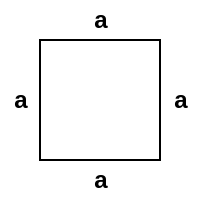<mxfile version="10.6.2" type="device"><diagram id="9FEyxR20dKmhlB3mJXzs" name="Page-1"><mxGraphModel dx="885" dy="528" grid="1" gridSize="10" guides="1" tooltips="1" connect="1" arrows="1" fold="1" page="1" pageScale="1" pageWidth="850" pageHeight="1100" math="0" shadow="0"><root><mxCell id="0"/><mxCell id="1" parent="0"/><mxCell id="_wwB9516lWkVy2m-yxjy-2" value="" style="rounded=0;whiteSpace=wrap;html=1;" vertex="1" parent="1"><mxGeometry x="180" y="130" width="60" height="60" as="geometry"/></mxCell><mxCell id="_wwB9516lWkVy2m-yxjy-3" value="&lt;b&gt;a&lt;/b&gt;" style="text;html=1;resizable=0;autosize=1;align=center;verticalAlign=middle;points=[];fillColor=none;strokeColor=none;rounded=0;" vertex="1" parent="1"><mxGeometry x="160" y="150" width="20" height="20" as="geometry"/></mxCell><mxCell id="_wwB9516lWkVy2m-yxjy-4" value="&lt;b&gt;a&lt;/b&gt;" style="text;html=1;resizable=0;autosize=1;align=center;verticalAlign=middle;points=[];fillColor=none;strokeColor=none;rounded=0;" vertex="1" parent="1"><mxGeometry x="240" y="150" width="20" height="20" as="geometry"/></mxCell><mxCell id="_wwB9516lWkVy2m-yxjy-5" value="&lt;b&gt;a&lt;/b&gt;" style="text;html=1;resizable=0;autosize=1;align=center;verticalAlign=middle;points=[];fillColor=none;strokeColor=none;rounded=0;" vertex="1" parent="1"><mxGeometry x="200" y="190" width="20" height="20" as="geometry"/></mxCell><mxCell id="_wwB9516lWkVy2m-yxjy-6" value="&lt;b&gt;a&lt;/b&gt;" style="text;html=1;resizable=0;autosize=1;align=center;verticalAlign=middle;points=[];fillColor=none;strokeColor=none;rounded=0;" vertex="1" parent="1"><mxGeometry x="200" y="110" width="20" height="20" as="geometry"/></mxCell></root></mxGraphModel></diagram></mxfile>